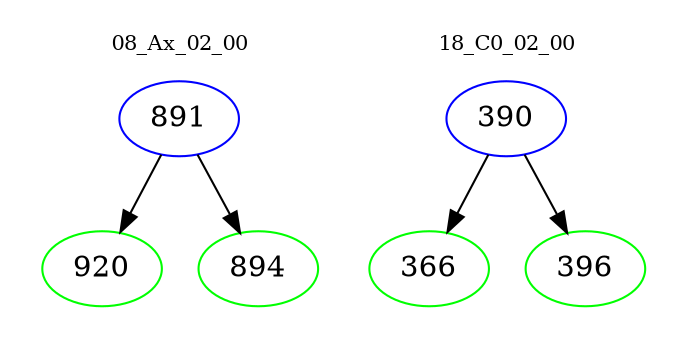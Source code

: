 digraph{
subgraph cluster_0 {
color = white
label = "08_Ax_02_00";
fontsize=10;
T0_891 [label="891", color="blue"]
T0_891 -> T0_920 [color="black"]
T0_920 [label="920", color="green"]
T0_891 -> T0_894 [color="black"]
T0_894 [label="894", color="green"]
}
subgraph cluster_1 {
color = white
label = "18_C0_02_00";
fontsize=10;
T1_390 [label="390", color="blue"]
T1_390 -> T1_366 [color="black"]
T1_366 [label="366", color="green"]
T1_390 -> T1_396 [color="black"]
T1_396 [label="396", color="green"]
}
}
